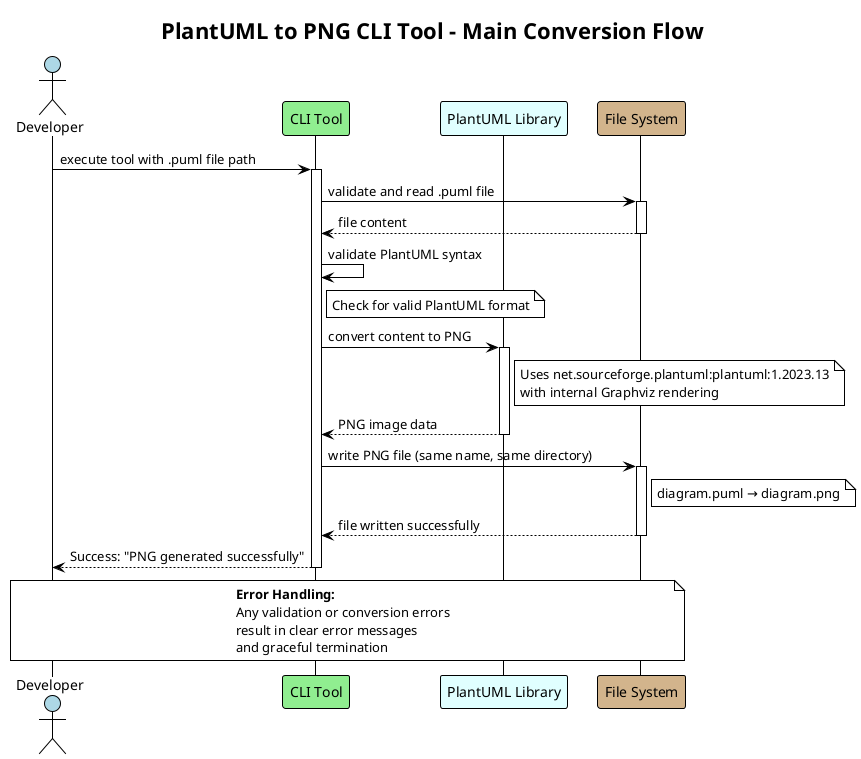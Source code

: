 @startuml PlantUML to PNG CLI - High-Level Overview
!theme plain
title PlantUML to PNG CLI Tool - Main Conversion Flow

' Actors and Participants
actor "Developer" as Dev #LightBlue
participant "CLI Tool" as CLI #LightGreen
participant "PlantUML Library" as PlantUML #LightCyan
participant "File System" as FS #Tan

' Main Sequence Flow
Dev -> CLI : execute tool with .puml file path
activate CLI

CLI -> FS : validate and read .puml file
activate FS
FS --> CLI : file content
deactivate FS

CLI -> CLI : validate PlantUML syntax
note right of CLI : Check for valid PlantUML format

CLI -> PlantUML : convert content to PNG
activate PlantUML
note right of PlantUML : Uses net.sourceforge.plantuml:plantuml:1.2023.13\nwith internal Graphviz rendering

PlantUML --> CLI : PNG image data
deactivate PlantUML

CLI -> FS : write PNG file (same name, same directory)
activate FS
note right of FS : diagram.puml → diagram.png
FS --> CLI : file written successfully
deactivate FS

CLI --> Dev : Success: "PNG generated successfully"
deactivate CLI

' Alternative flow for errors
note over Dev, FS
  **Error Handling:**
  Any validation or conversion errors
  result in clear error messages
  and graceful termination
end note

@enduml
